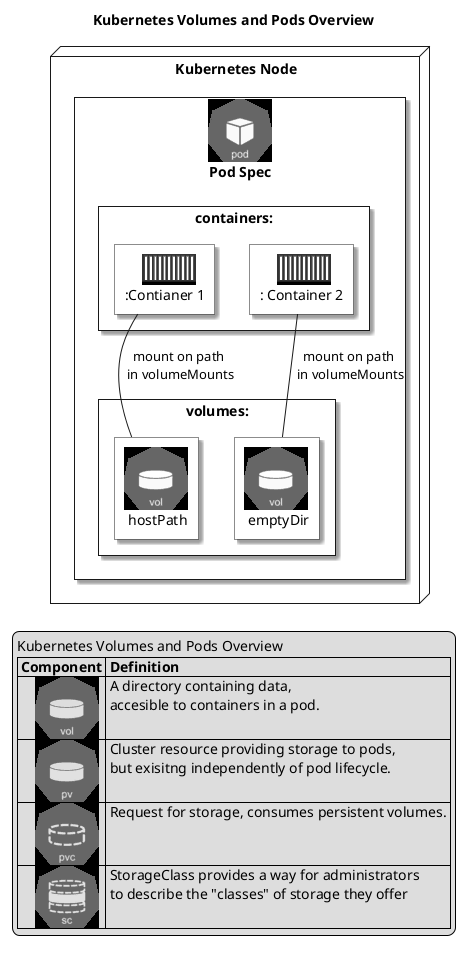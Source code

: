 @startuml kubernetes-volumes-and-pods
'Icons
!include <kubernetes/k8s-sprites-labeled-25pct>
!include <aws/Compute/AmazonECS/ECScontainer/ECScontainer>
!include <tupadr3/font-awesome-5/user>
'Global Styles
'!include https://raw.githubusercontent.com/Piotr1215/dca-prep-kit/master/diagrams/styles.iuml
skinparam componentShadowing true
skinparam rectangleRoundCorner 0
skinparam rectangleBorderStyle default
skinparam rectangleBackgroundColor white
skinparam componentBackgroundColor white
skinparam linetype poly
skinparam rectangleShadowing true
'skinparam monochrome false
!define TITLE Kubernetes Volumes and Pods Overview

title TITLE
node "Kubernetes Node"{
rectangle "<$pod>\nPod Spec" as pod {
    rectangle "containers:" as containers {
        rectangle "     <$ECScontainer>\n:Contianer 1" as cont1
        rectangle "     <$ECScontainer>\n: Container 2" as cont2
    }
    rectangle "volumes:" {
    rectangle "<$vol>\n hostPath" as vol_hp
    rectangle "<$vol>\n emptyDir" as emptyDir
    }
}
}
cont1 -- vol_hp : mount on path\n in volumeMounts
cont2 -- emptyDir : mount on path\n in volumeMounts

legend left
TITLE
|= Component |= Definition |
|     <$vol> | A directory containing data,\n accesible to containers in a pod. |
|     <$pv> | Cluster resource providing storage to pods,\n but exisitng independently of pod lifecycle. |
|     <$pvc> | Request for storage, consumes persistent volumes. |
|     <$sc> | StorageClass provides a way for administrators\n to describe the "classes" of storage they offer |
endlegend


@enduml